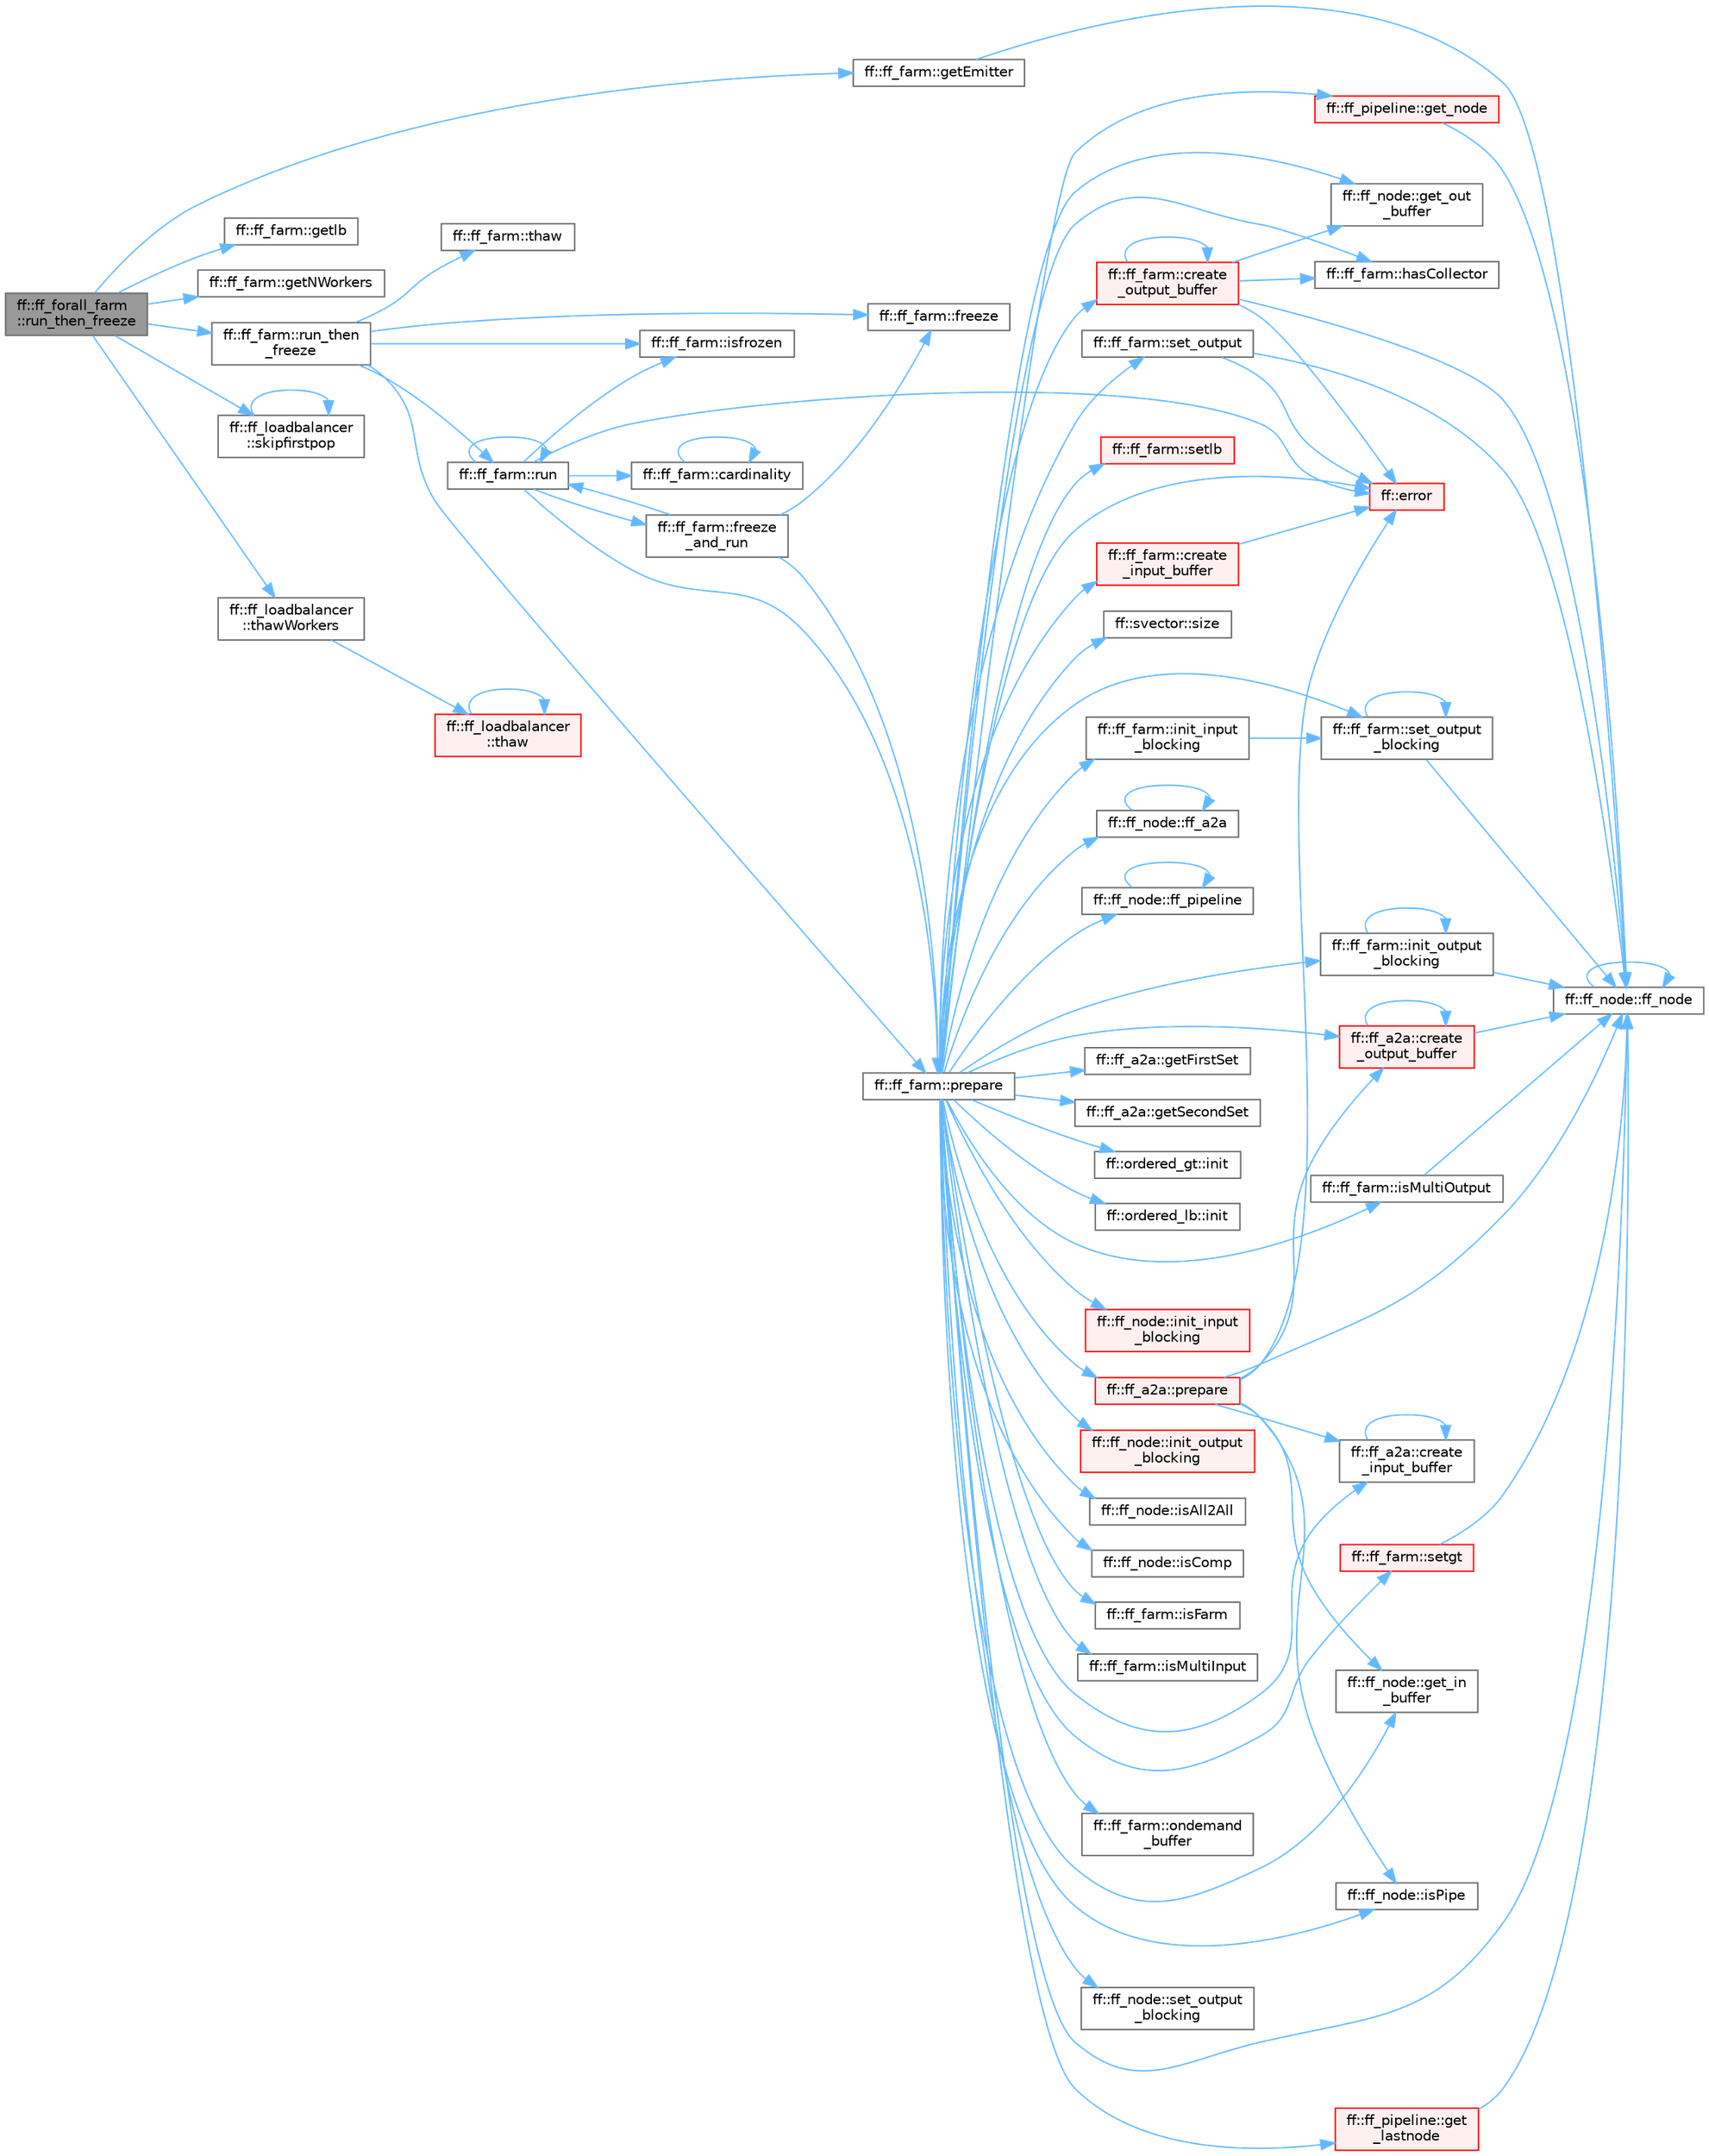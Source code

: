 digraph "ff::ff_forall_farm::run_then_freeze"
{
 // LATEX_PDF_SIZE
  bgcolor="transparent";
  edge [fontname=Helvetica,fontsize=10,labelfontname=Helvetica,labelfontsize=10];
  node [fontname=Helvetica,fontsize=10,shape=box,height=0.2,width=0.4];
  rankdir="LR";
  Node1 [id="Node000001",label="ff::ff_forall_farm\l::run_then_freeze",height=0.2,width=0.4,color="gray40", fillcolor="grey60", style="filled", fontcolor="black",tooltip="Executes the farm and then freeze."];
  Node1 -> Node2 [id="edge1_Node000001_Node000002",color="steelblue1",style="solid",tooltip=" "];
  Node2 [id="Node000002",label="ff::ff_farm::getEmitter",height=0.2,width=0.4,color="grey40", fillcolor="white", style="filled",URL="$classff_1_1ff__farm.html#ad05568d154a61549f346beb386bde880",tooltip="Gets Emitter"];
  Node2 -> Node3 [id="edge2_Node000002_Node000003",color="steelblue1",style="solid",tooltip=" "];
  Node3 [id="Node000003",label="ff::ff_node::ff_node",height=0.2,width=0.4,color="grey40", fillcolor="white", style="filled",URL="$classff_1_1ff__node.html#a53ab8b2244539766bdea3eb65cb04f9b",tooltip=" "];
  Node3 -> Node3 [id="edge3_Node000003_Node000003",color="steelblue1",style="solid",tooltip=" "];
  Node1 -> Node4 [id="edge4_Node000001_Node000004",color="steelblue1",style="solid",tooltip=" "];
  Node4 [id="Node000004",label="ff::ff_farm::getlb",height=0.2,width=0.4,color="grey40", fillcolor="white", style="filled",URL="$classff_1_1ff__farm.html#ac198b3718c3dfc5c89291a4a7b2fa732",tooltip=" "];
  Node1 -> Node5 [id="edge5_Node000001_Node000005",color="steelblue1",style="solid",tooltip=" "];
  Node5 [id="Node000005",label="ff::ff_farm::getNWorkers",height=0.2,width=0.4,color="grey40", fillcolor="white", style="filled",URL="$classff_1_1ff__farm.html#ae6192a38eca0601a767f4c01c93b79d2",tooltip=" "];
  Node1 -> Node6 [id="edge6_Node000001_Node000006",color="steelblue1",style="solid",tooltip=" "];
  Node6 [id="Node000006",label="ff::ff_farm::run_then\l_freeze",height=0.2,width=0.4,color="grey40", fillcolor="white", style="filled",URL="$classff_1_1ff__farm.html#aae4b5318e8fdb4a62dfeccbece56a061",tooltip="Executes the farm and then freeze."];
  Node6 -> Node7 [id="edge7_Node000006_Node000007",color="steelblue1",style="solid",tooltip=" "];
  Node7 [id="Node000007",label="ff::ff_farm::freeze",height=0.2,width=0.4,color="grey40", fillcolor="white", style="filled",URL="$classff_1_1ff__farm.html#a24d0cd9aa197dd2c89859f036373b238",tooltip="Freeze (suspend) a ff_node"];
  Node6 -> Node8 [id="edge8_Node000006_Node000008",color="steelblue1",style="solid",tooltip=" "];
  Node8 [id="Node000008",label="ff::ff_farm::isfrozen",height=0.2,width=0.4,color="grey40", fillcolor="white", style="filled",URL="$classff_1_1ff__farm.html#ac4cac38412e36b2179a10e2a6116c7ac",tooltip="Checks if a ff_node is frozen"];
  Node6 -> Node9 [id="edge9_Node000006_Node000009",color="steelblue1",style="solid",tooltip=" "];
  Node9 [id="Node000009",label="ff::ff_farm::prepare",height=0.2,width=0.4,color="grey40", fillcolor="white", style="filled",URL="$classff_1_1ff__farm.html#a848992cce0933404c983529a57ef323b",tooltip=" "];
  Node9 -> Node10 [id="edge10_Node000009_Node000010",color="steelblue1",style="solid",tooltip=" "];
  Node10 [id="Node000010",label="ff::ff_a2a::create\l_input_buffer",height=0.2,width=0.4,color="grey40", fillcolor="white", style="filled",URL="$classff_1_1ff__a2a.html#acfa93ebe15d0294127628e2696f950dc",tooltip="Creates the input channel"];
  Node10 -> Node10 [id="edge11_Node000010_Node000010",color="steelblue1",style="solid",tooltip=" "];
  Node9 -> Node11 [id="edge12_Node000009_Node000011",color="steelblue1",style="solid",tooltip=" "];
  Node11 [id="Node000011",label="ff::ff_farm::create\l_input_buffer",height=0.2,width=0.4,color="red", fillcolor="#FFF0F0", style="filled",URL="$classff_1_1ff__farm.html#aa9110a6e4a29c680ec9e9749083473f8",tooltip="Creates the input buffer for the emitter node"];
  Node11 -> Node13 [id="edge13_Node000011_Node000013",color="steelblue1",style="solid",tooltip=" "];
  Node13 [id="Node000013",label="ff::error",height=0.2,width=0.4,color="red", fillcolor="#FFF0F0", style="filled",URL="$namespaceff.html#a27d926d29b55e019eba5b70672301d82",tooltip=" "];
  Node9 -> Node45 [id="edge14_Node000009_Node000045",color="steelblue1",style="solid",tooltip=" "];
  Node45 [id="Node000045",label="ff::ff_a2a::create\l_output_buffer",height=0.2,width=0.4,color="red", fillcolor="#FFF0F0", style="filled",URL="$classff_1_1ff__a2a.html#a02634595cbaef2a830dcef756f0d39b4",tooltip="Creates the output channel"];
  Node45 -> Node45 [id="edge15_Node000045_Node000045",color="steelblue1",style="solid",tooltip=" "];
  Node45 -> Node3 [id="edge16_Node000045_Node000003",color="steelblue1",style="solid",tooltip=" "];
  Node9 -> Node48 [id="edge17_Node000009_Node000048",color="steelblue1",style="solid",tooltip=" "];
  Node48 [id="Node000048",label="ff::ff_farm::create\l_output_buffer",height=0.2,width=0.4,color="red", fillcolor="#FFF0F0", style="filled",URL="$classff_1_1ff__farm.html#ae103f480a8fd1b62d697c50452ae035e",tooltip="Creates the output channel"];
  Node48 -> Node48 [id="edge18_Node000048_Node000048",color="steelblue1",style="solid",tooltip=" "];
  Node48 -> Node13 [id="edge19_Node000048_Node000013",color="steelblue1",style="solid",tooltip=" "];
  Node48 -> Node3 [id="edge20_Node000048_Node000003",color="steelblue1",style="solid",tooltip=" "];
  Node48 -> Node50 [id="edge21_Node000048_Node000050",color="steelblue1",style="solid",tooltip=" "];
  Node50 [id="Node000050",label="ff::ff_node::get_out\l_buffer",height=0.2,width=0.4,color="grey40", fillcolor="white", style="filled",URL="$classff_1_1ff__node.html#a334096bd901d8b6c2ae2d73877846ff0",tooltip="Gets pointer to the output channel"];
  Node48 -> Node51 [id="edge22_Node000048_Node000051",color="steelblue1",style="solid",tooltip=" "];
  Node51 [id="Node000051",label="ff::ff_farm::hasCollector",height=0.2,width=0.4,color="grey40", fillcolor="white", style="filled",URL="$classff_1_1ff__farm.html#a5c5dc54cb6a91caacf2d316f5c3a19ad",tooltip=" "];
  Node9 -> Node13 [id="edge23_Node000009_Node000013",color="steelblue1",style="solid",tooltip=" "];
  Node9 -> Node52 [id="edge24_Node000009_Node000052",color="steelblue1",style="solid",tooltip=" "];
  Node52 [id="Node000052",label="ff::ff_node::ff_a2a",height=0.2,width=0.4,color="grey40", fillcolor="white", style="filled",URL="$classff_1_1ff__node.html#a7542a58b0efa58291c12d2926c2a78d4",tooltip=" "];
  Node52 -> Node52 [id="edge25_Node000052_Node000052",color="steelblue1",style="solid",tooltip=" "];
  Node9 -> Node3 [id="edge26_Node000009_Node000003",color="steelblue1",style="solid",tooltip=" "];
  Node9 -> Node53 [id="edge27_Node000009_Node000053",color="steelblue1",style="solid",tooltip=" "];
  Node53 [id="Node000053",label="ff::ff_node::ff_pipeline",height=0.2,width=0.4,color="grey40", fillcolor="white", style="filled",URL="$classff_1_1ff__node.html#a3f36c1cb1d96150c90c517c1cae31d7e",tooltip=" "];
  Node53 -> Node53 [id="edge28_Node000053_Node000053",color="steelblue1",style="solid",tooltip=" "];
  Node9 -> Node54 [id="edge29_Node000009_Node000054",color="steelblue1",style="solid",tooltip=" "];
  Node54 [id="Node000054",label="ff::ff_node::get_in\l_buffer",height=0.2,width=0.4,color="grey40", fillcolor="white", style="filled",URL="$classff_1_1ff__node.html#adfa6f2bc22637590349e94ecb9b3c8eb",tooltip="Gets input channel"];
  Node9 -> Node55 [id="edge30_Node000009_Node000055",color="steelblue1",style="solid",tooltip=" "];
  Node55 [id="Node000055",label="ff::ff_pipeline::get\l_lastnode",height=0.2,width=0.4,color="red", fillcolor="#FFF0F0", style="filled",URL="$classff_1_1ff__pipeline.html#a31b7be04692e62622384586cb48f777a",tooltip="returns the last stage of the pipeline recursively."];
  Node55 -> Node3 [id="edge31_Node000055_Node000003",color="steelblue1",style="solid",tooltip=" "];
  Node9 -> Node58 [id="edge32_Node000009_Node000058",color="steelblue1",style="solid",tooltip=" "];
  Node58 [id="Node000058",label="ff::ff_pipeline::get_node",height=0.2,width=0.4,color="red", fillcolor="#FFF0F0", style="filled",URL="$classff_1_1ff__pipeline.html#aeb7333c888ddf66d2db7eafa116a078e",tooltip="returns the stage i of the pipeline. If the stage is a pipeline the function is called recursively ex..."];
  Node58 -> Node3 [id="edge33_Node000058_Node000003",color="steelblue1",style="solid",tooltip=" "];
  Node9 -> Node50 [id="edge34_Node000009_Node000050",color="steelblue1",style="solid",tooltip=" "];
  Node9 -> Node59 [id="edge35_Node000009_Node000059",color="steelblue1",style="solid",tooltip=" "];
  Node59 [id="Node000059",label="ff::ff_a2a::getFirstSet",height=0.2,width=0.4,color="grey40", fillcolor="white", style="filled",URL="$classff_1_1ff__a2a.html#aab5b0ed53d04a6ae56fcc801f7f7ce7c",tooltip=" "];
  Node9 -> Node60 [id="edge36_Node000009_Node000060",color="steelblue1",style="solid",tooltip=" "];
  Node60 [id="Node000060",label="ff::ff_a2a::getSecondSet",height=0.2,width=0.4,color="grey40", fillcolor="white", style="filled",URL="$classff_1_1ff__a2a.html#a15e634b23e08ae53f1d5296cae30fb9d",tooltip=" "];
  Node9 -> Node51 [id="edge37_Node000009_Node000051",color="steelblue1",style="solid",tooltip=" "];
  Node9 -> Node61 [id="edge38_Node000009_Node000061",color="steelblue1",style="solid",tooltip=" "];
  Node61 [id="Node000061",label="ff::ordered_gt::init",height=0.2,width=0.4,color="grey40", fillcolor="white", style="filled",URL="$structff_1_1ordered__gt.html#adacec17f55ddc91a6fad678bb51d7df1",tooltip=" "];
  Node9 -> Node62 [id="edge39_Node000009_Node000062",color="steelblue1",style="solid",tooltip=" "];
  Node62 [id="Node000062",label="ff::ordered_lb::init",height=0.2,width=0.4,color="grey40", fillcolor="white", style="filled",URL="$structff_1_1ordered__lb.html#a59740834975bd878679e986ac67e7aab",tooltip=" "];
  Node9 -> Node63 [id="edge40_Node000009_Node000063",color="steelblue1",style="solid",tooltip=" "];
  Node63 [id="Node000063",label="ff::ff_farm::init_input\l_blocking",height=0.2,width=0.4,color="grey40", fillcolor="white", style="filled",URL="$classff_1_1ff__farm.html#afbe820f62fc8f1a713800390f601f88a",tooltip=" "];
  Node63 -> Node64 [id="edge41_Node000063_Node000064",color="steelblue1",style="solid",tooltip=" "];
  Node64 [id="Node000064",label="ff::ff_farm::set_output\l_blocking",height=0.2,width=0.4,color="grey40", fillcolor="white", style="filled",URL="$classff_1_1ff__farm.html#a5f4a4c70d2bbbcdb6081a36cdfb97e0e",tooltip=" "];
  Node64 -> Node3 [id="edge42_Node000064_Node000003",color="steelblue1",style="solid",tooltip=" "];
  Node64 -> Node64 [id="edge43_Node000064_Node000064",color="steelblue1",style="solid",tooltip=" "];
  Node9 -> Node65 [id="edge44_Node000009_Node000065",color="steelblue1",style="solid",tooltip=" "];
  Node65 [id="Node000065",label="ff::ff_node::init_input\l_blocking",height=0.2,width=0.4,color="red", fillcolor="#FFF0F0", style="filled",URL="$classff_1_1ff__node.html#aab934f40b0c6129cc45d95fb085f8024",tooltip=" "];
  Node9 -> Node68 [id="edge45_Node000009_Node000068",color="steelblue1",style="solid",tooltip=" "];
  Node68 [id="Node000068",label="ff::ff_farm::init_output\l_blocking",height=0.2,width=0.4,color="grey40", fillcolor="white", style="filled",URL="$classff_1_1ff__farm.html#ac1f68c3934cd7ace4e4285804d57e948",tooltip=" "];
  Node68 -> Node3 [id="edge46_Node000068_Node000003",color="steelblue1",style="solid",tooltip=" "];
  Node68 -> Node68 [id="edge47_Node000068_Node000068",color="steelblue1",style="solid",tooltip=" "];
  Node9 -> Node69 [id="edge48_Node000009_Node000069",color="steelblue1",style="solid",tooltip=" "];
  Node69 [id="Node000069",label="ff::ff_node::init_output\l_blocking",height=0.2,width=0.4,color="red", fillcolor="#FFF0F0", style="filled",URL="$classff_1_1ff__node.html#a2d686a96eb183cf5b8fc2969b12e0a09",tooltip=" "];
  Node9 -> Node70 [id="edge49_Node000009_Node000070",color="steelblue1",style="solid",tooltip=" "];
  Node70 [id="Node000070",label="ff::ff_node::isAll2All",height=0.2,width=0.4,color="grey40", fillcolor="white", style="filled",URL="$classff_1_1ff__node.html#ac8e132cbcab68af6a4ca13bbcccd62f3",tooltip=" "];
  Node9 -> Node71 [id="edge50_Node000009_Node000071",color="steelblue1",style="solid",tooltip=" "];
  Node71 [id="Node000071",label="ff::ff_node::isComp",height=0.2,width=0.4,color="grey40", fillcolor="white", style="filled",URL="$classff_1_1ff__node.html#a96dcc6dd5c2dd5d783959aa45c44b087",tooltip=" "];
  Node9 -> Node72 [id="edge51_Node000009_Node000072",color="steelblue1",style="solid",tooltip=" "];
  Node72 [id="Node000072",label="ff::ff_farm::isFarm",height=0.2,width=0.4,color="grey40", fillcolor="white", style="filled",URL="$classff_1_1ff__farm.html#a431edc561638fb362e3c462b0e9ab500",tooltip=" "];
  Node9 -> Node73 [id="edge52_Node000009_Node000073",color="steelblue1",style="solid",tooltip=" "];
  Node73 [id="Node000073",label="ff::ff_farm::isMultiInput",height=0.2,width=0.4,color="grey40", fillcolor="white", style="filled",URL="$classff_1_1ff__farm.html#a1773ee1697f8f1a45096dafb5ffcd8de",tooltip=" "];
  Node9 -> Node74 [id="edge53_Node000009_Node000074",color="steelblue1",style="solid",tooltip=" "];
  Node74 [id="Node000074",label="ff::ff_farm::isMultiOutput",height=0.2,width=0.4,color="grey40", fillcolor="white", style="filled",URL="$classff_1_1ff__farm.html#ac9df391522afe1909fcc685506e940d6",tooltip=" "];
  Node74 -> Node3 [id="edge54_Node000074_Node000003",color="steelblue1",style="solid",tooltip=" "];
  Node9 -> Node75 [id="edge55_Node000009_Node000075",color="steelblue1",style="solid",tooltip=" "];
  Node75 [id="Node000075",label="ff::ff_node::isPipe",height=0.2,width=0.4,color="grey40", fillcolor="white", style="filled",URL="$classff_1_1ff__node.html#af6f2c022154421e2908065194b3cc75e",tooltip=" "];
  Node9 -> Node76 [id="edge56_Node000009_Node000076",color="steelblue1",style="solid",tooltip=" "];
  Node76 [id="Node000076",label="ff::ff_farm::ondemand\l_buffer",height=0.2,width=0.4,color="grey40", fillcolor="white", style="filled",URL="$classff_1_1ff__farm.html#a9f977a79be588062b5065282e343b7bf",tooltip=" "];
  Node9 -> Node77 [id="edge57_Node000009_Node000077",color="steelblue1",style="solid",tooltip=" "];
  Node77 [id="Node000077",label="ff::ff_a2a::prepare",height=0.2,width=0.4,color="red", fillcolor="#FFF0F0", style="filled",URL="$classff_1_1ff__a2a.html#ae6f7554a55e15bb9ee506599fd0b8275",tooltip=" "];
  Node77 -> Node10 [id="edge58_Node000077_Node000010",color="steelblue1",style="solid",tooltip=" "];
  Node77 -> Node45 [id="edge59_Node000077_Node000045",color="steelblue1",style="solid",tooltip=" "];
  Node77 -> Node13 [id="edge60_Node000077_Node000013",color="steelblue1",style="solid",tooltip=" "];
  Node77 -> Node3 [id="edge61_Node000077_Node000003",color="steelblue1",style="solid",tooltip=" "];
  Node77 -> Node54 [id="edge62_Node000077_Node000054",color="steelblue1",style="solid",tooltip=" "];
  Node77 -> Node75 [id="edge63_Node000077_Node000075",color="steelblue1",style="solid",tooltip=" "];
  Node9 -> Node95 [id="edge64_Node000009_Node000095",color="steelblue1",style="solid",tooltip=" "];
  Node95 [id="Node000095",label="ff::ff_farm::set_output",height=0.2,width=0.4,color="grey40", fillcolor="white", style="filled",URL="$classff_1_1ff__farm.html#adf17c22366b2e7bf3bd17fe53961f9c4",tooltip=" "];
  Node95 -> Node13 [id="edge65_Node000095_Node000013",color="steelblue1",style="solid",tooltip=" "];
  Node95 -> Node3 [id="edge66_Node000095_Node000003",color="steelblue1",style="solid",tooltip=" "];
  Node9 -> Node64 [id="edge67_Node000009_Node000064",color="steelblue1",style="solid",tooltip=" "];
  Node9 -> Node96 [id="edge68_Node000009_Node000096",color="steelblue1",style="solid",tooltip=" "];
  Node96 [id="Node000096",label="ff::ff_node::set_output\l_blocking",height=0.2,width=0.4,color="grey40", fillcolor="white", style="filled",URL="$classff_1_1ff__node.html#a84ae02b065e080db75da2c63183e2865",tooltip=" "];
  Node9 -> Node97 [id="edge69_Node000009_Node000097",color="steelblue1",style="solid",tooltip=" "];
  Node97 [id="Node000097",label="ff::ff_farm::setgt",height=0.2,width=0.4,color="red", fillcolor="#FFF0F0", style="filled",URL="$classff_1_1ff__farm.html#a6abf216fac9a398d5176ff6b90b8d792",tooltip=" "];
  Node97 -> Node3 [id="edge70_Node000097_Node000003",color="steelblue1",style="solid",tooltip=" "];
  Node9 -> Node99 [id="edge71_Node000009_Node000099",color="steelblue1",style="solid",tooltip=" "];
  Node99 [id="Node000099",label="ff::ff_farm::setlb",height=0.2,width=0.4,color="red", fillcolor="#FFF0F0", style="filled",URL="$classff_1_1ff__farm.html#a3068153fc80df8e02564c157b2f783c4",tooltip=" "];
  Node9 -> Node101 [id="edge72_Node000009_Node000101",color="steelblue1",style="solid",tooltip=" "];
  Node101 [id="Node000101",label="ff::svector::size",height=0.2,width=0.4,color="grey40", fillcolor="white", style="filled",URL="$classff_1_1svector.html#a29125256281f793b0808ecfae6ea68ec",tooltip=" "];
  Node6 -> Node102 [id="edge73_Node000006_Node000102",color="steelblue1",style="solid",tooltip=" "];
  Node102 [id="Node000102",label="ff::ff_farm::run",height=0.2,width=0.4,color="grey40", fillcolor="white", style="filled",URL="$classff_1_1ff__farm.html#a89ce87c93462adc209a3af4e3f2c5c23",tooltip="Execute the Farm"];
  Node102 -> Node103 [id="edge74_Node000102_Node000103",color="steelblue1",style="solid",tooltip=" "];
  Node103 [id="Node000103",label="ff::ff_farm::cardinality",height=0.2,width=0.4,color="grey40", fillcolor="white", style="filled",URL="$classff_1_1ff__farm.html#aadaff30ac3a0ec01d035f761705c9a30",tooltip=" "];
  Node103 -> Node103 [id="edge75_Node000103_Node000103",color="steelblue1",style="solid",tooltip=" "];
  Node102 -> Node13 [id="edge76_Node000102_Node000013",color="steelblue1",style="solid",tooltip=" "];
  Node102 -> Node104 [id="edge77_Node000102_Node000104",color="steelblue1",style="solid",tooltip=" "];
  Node104 [id="Node000104",label="ff::ff_farm::freeze\l_and_run",height=0.2,width=0.4,color="grey40", fillcolor="white", style="filled",URL="$classff_1_1ff__farm.html#a0b1523176227c56bb06414219dc17df9",tooltip="Suspend (freeze) the ff_node and run it"];
  Node104 -> Node7 [id="edge78_Node000104_Node000007",color="steelblue1",style="solid",tooltip=" "];
  Node104 -> Node9 [id="edge79_Node000104_Node000009",color="steelblue1",style="solid",tooltip=" "];
  Node104 -> Node102 [id="edge80_Node000104_Node000102",color="steelblue1",style="solid",tooltip=" "];
  Node102 -> Node8 [id="edge81_Node000102_Node000008",color="steelblue1",style="solid",tooltip=" "];
  Node102 -> Node9 [id="edge82_Node000102_Node000009",color="steelblue1",style="solid",tooltip=" "];
  Node102 -> Node102 [id="edge83_Node000102_Node000102",color="steelblue1",style="solid",tooltip=" "];
  Node6 -> Node105 [id="edge84_Node000006_Node000105",color="steelblue1",style="solid",tooltip=" "];
  Node105 [id="Node000105",label="ff::ff_farm::thaw",height=0.2,width=0.4,color="grey40", fillcolor="white", style="filled",URL="$classff_1_1ff__farm.html#a9bbfc237fe87820d0f6fcf4b102e7e2e",tooltip="Thaw (resume) a ff_node"];
  Node1 -> Node106 [id="edge85_Node000001_Node000106",color="steelblue1",style="solid",tooltip=" "];
  Node106 [id="Node000106",label="ff::ff_loadbalancer\l::skipfirstpop",height=0.2,width=0.4,color="grey40", fillcolor="white", style="filled",URL="$classff_1_1ff__loadbalancer.html#aaf2b4d10734d8aae7f7eba14eddccc02",tooltip="Skips first pop"];
  Node106 -> Node106 [id="edge86_Node000106_Node000106",color="steelblue1",style="solid",tooltip=" "];
  Node1 -> Node107 [id="edge87_Node000001_Node000107",color="steelblue1",style="solid",tooltip=" "];
  Node107 [id="Node000107",label="ff::ff_loadbalancer\l::thawWorkers",height=0.2,width=0.4,color="grey40", fillcolor="white", style="filled",URL="$classff_1_1ff__loadbalancer.html#a37918d461d1750e68a5b3e6352ff85d6",tooltip=" "];
  Node107 -> Node108 [id="edge88_Node000107_Node000108",color="steelblue1",style="solid",tooltip=" "];
  Node108 [id="Node000108",label="ff::ff_loadbalancer\l::thaw",height=0.2,width=0.4,color="red", fillcolor="#FFF0F0", style="filled",URL="$classff_1_1ff__loadbalancer.html#a5fec4d96961280ef4d4d2fe91da1a364",tooltip="Thaws all threads register with the lb and the lb itself"];
  Node108 -> Node108 [id="edge89_Node000108_Node000108",color="steelblue1",style="solid",tooltip=" "];
}
